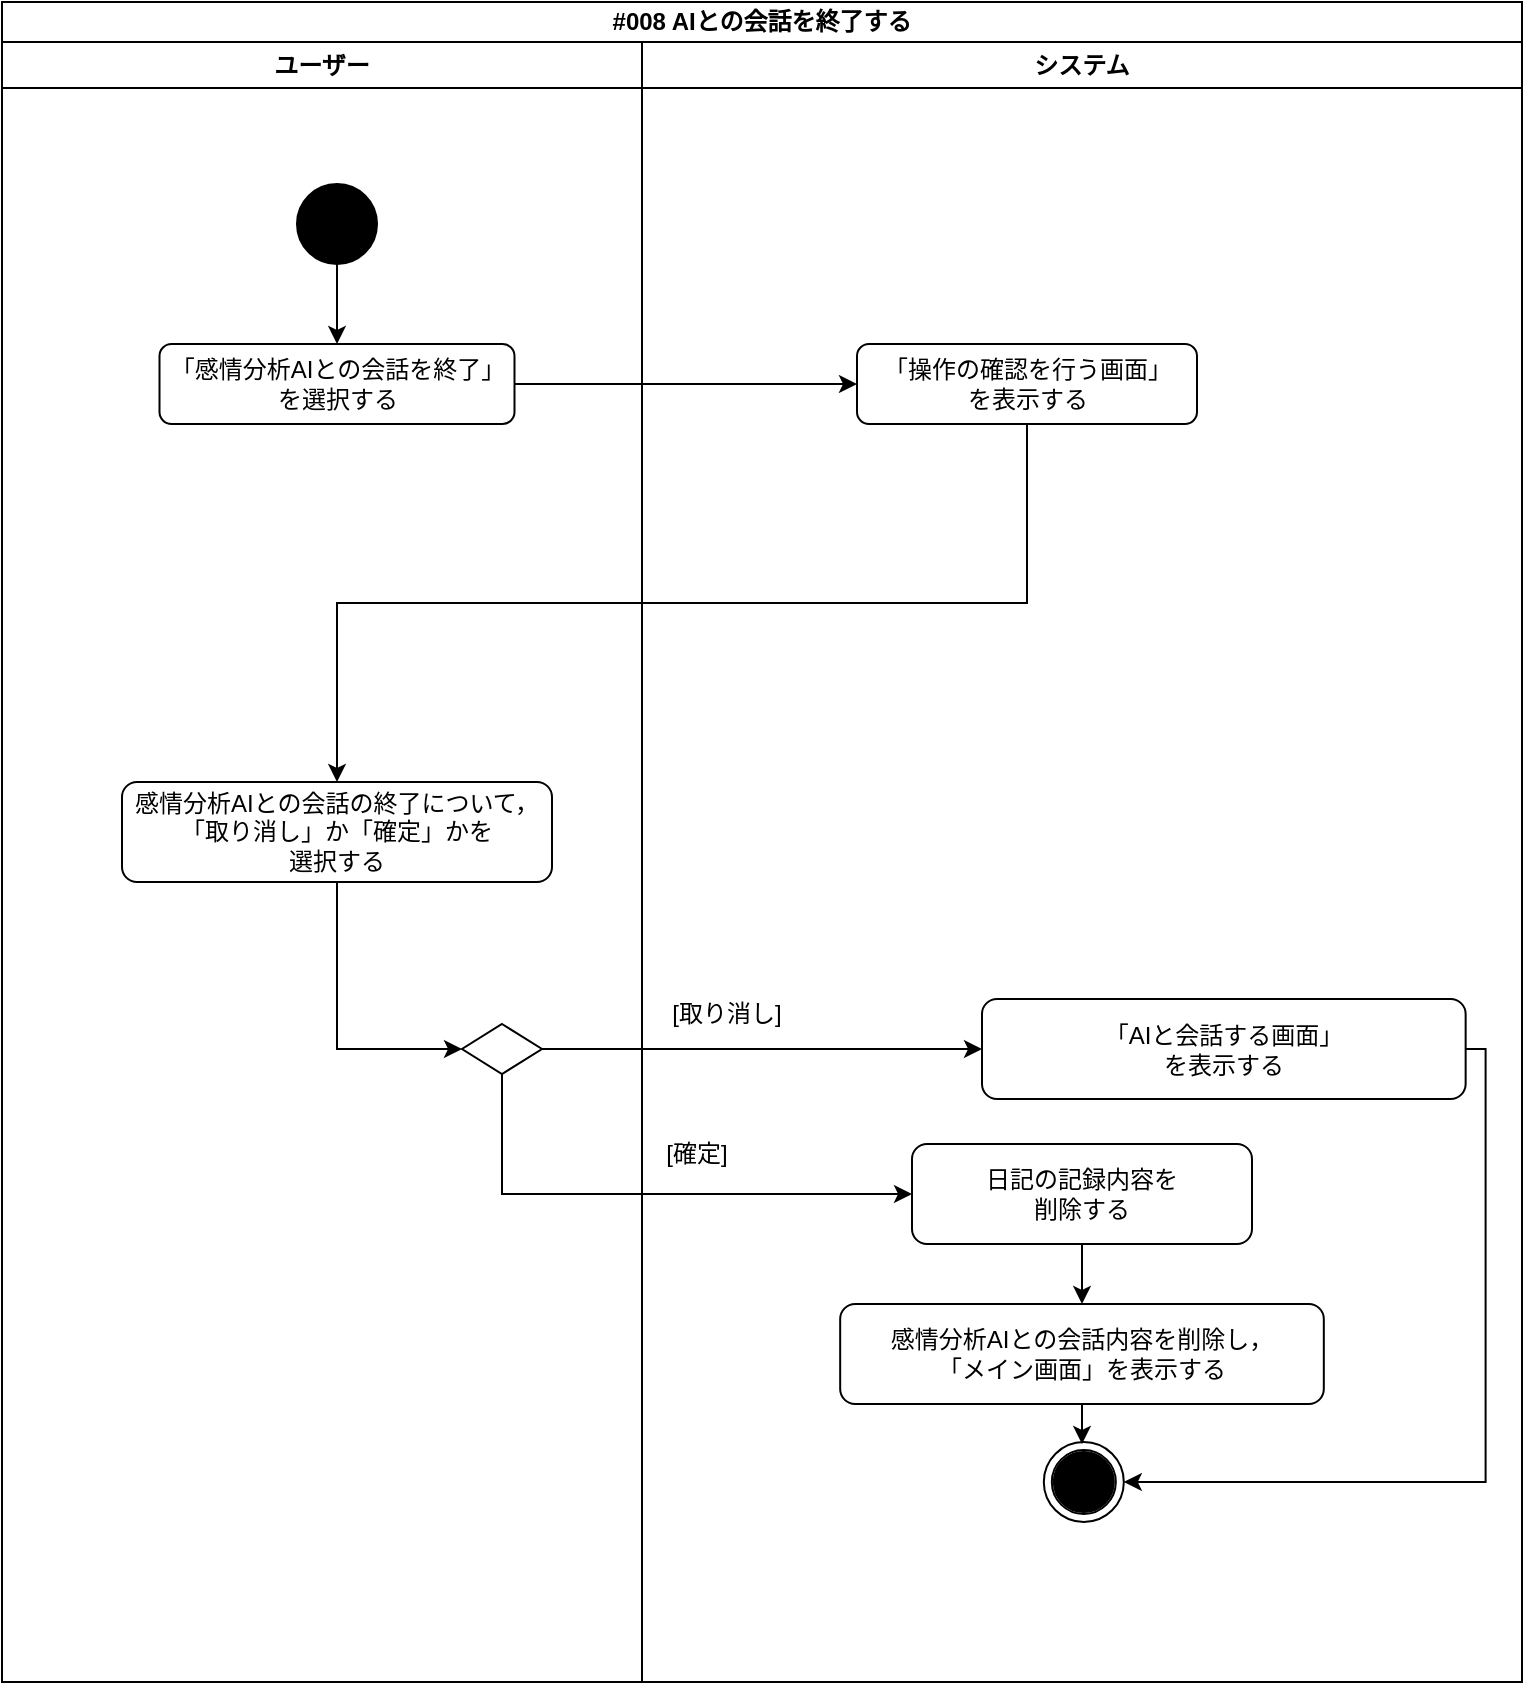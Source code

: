 <mxfile scale="10" border="10">
    <diagram id="PJhBvZbjIUu8iOUgB9s-" name="ページ1">
        <mxGraphModel dx="1296" dy="925" grid="1" gridSize="10" guides="1" tooltips="1" connect="1" arrows="1" fold="1" page="1" pageScale="1" pageWidth="827" pageHeight="1169" background="#ffffff" math="0" shadow="0">
            <root>
                <mxCell id="0"/>
                <mxCell id="1" parent="0"/>
                <mxCell id="42" value="#008 AIとの会話を終了する" style="swimlane;whiteSpace=wrap;html=1;swimlaneLine=1;startSize=20;rounded=0;" parent="1" vertex="1">
                    <mxGeometry x="40" y="40" width="760" height="840" as="geometry"/>
                </mxCell>
                <mxCell id="47" value="ユーザー" style="swimlane;whiteSpace=wrap;html=1;" parent="42" vertex="1">
                    <mxGeometry y="20" width="320" height="820" as="geometry">
                        <mxRectangle y="20" width="90" height="30" as="alternateBounds"/>
                    </mxGeometry>
                </mxCell>
                <mxCell id="105" style="edgeStyle=none;html=1;exitX=0.5;exitY=1;exitDx=0;exitDy=0;entryX=0.5;entryY=0;entryDx=0;entryDy=0;" parent="47" source="49" target="50" edge="1">
                    <mxGeometry relative="1" as="geometry"/>
                </mxCell>
                <mxCell id="49" value="" style="ellipse;whiteSpace=wrap;html=1;aspect=fixed;fillColor=#000000;" parent="47" vertex="1">
                    <mxGeometry x="147.5" y="71" width="40" height="40" as="geometry"/>
                </mxCell>
                <mxCell id="50" value="「感情分析AIとの会話を終了」&lt;br&gt;を選択する" style="rounded=1;whiteSpace=wrap;html=1;fillColor=none;" parent="47" vertex="1">
                    <mxGeometry x="78.75" y="151" width="177.5" height="40" as="geometry"/>
                </mxCell>
                <mxCell id="81" value="感情分析AIとの会話の終了について，&lt;br&gt;「取り消し」か「確定」かを&lt;br&gt;選択する" style="rounded=1;whiteSpace=wrap;html=1;fillColor=none;" parent="47" vertex="1">
                    <mxGeometry x="60" y="370" width="215" height="50" as="geometry"/>
                </mxCell>
                <mxCell id="83" value="" style="rhombus;whiteSpace=wrap;html=1;rounded=0;shadow=0;sketch=0;fillStyle=auto;strokeColor=default;strokeWidth=1;fontColor=#000000;fillColor=none;" parent="47" vertex="1">
                    <mxGeometry x="230" y="491" width="40" height="25" as="geometry"/>
                </mxCell>
                <mxCell id="84" style="edgeStyle=orthogonalEdgeStyle;html=1;exitX=0.5;exitY=1;exitDx=0;exitDy=0;entryX=0;entryY=0.5;entryDx=0;entryDy=0;fontColor=#000000;rounded=0;" parent="47" source="81" target="83" edge="1">
                    <mxGeometry relative="1" as="geometry"/>
                </mxCell>
                <mxCell id="48" value="システム" style="swimlane;whiteSpace=wrap;html=1;" parent="42" vertex="1">
                    <mxGeometry x="320" y="20" width="440" height="820" as="geometry">
                        <mxRectangle x="320" y="20" width="90" height="30" as="alternateBounds"/>
                    </mxGeometry>
                </mxCell>
                <mxCell id="51" value="「操作の確認を行う画面」&lt;br&gt;を表示する" style="rounded=1;whiteSpace=wrap;html=1;fillColor=none;" parent="48" vertex="1">
                    <mxGeometry x="107.5" y="151" width="170" height="40" as="geometry"/>
                </mxCell>
                <mxCell id="90" style="edgeStyle=orthogonalEdgeStyle;rounded=0;html=1;exitX=0.5;exitY=1;exitDx=0;exitDy=0;entryX=0.5;entryY=0;entryDx=0;entryDy=0;fontColor=#000000;" parent="48" source="87" target="88" edge="1">
                    <mxGeometry relative="1" as="geometry"/>
                </mxCell>
                <mxCell id="87" value="日記の記録内容を&lt;br&gt;削除する" style="rounded=1;whiteSpace=wrap;html=1;fillColor=none;" parent="48" vertex="1">
                    <mxGeometry x="135" y="551" width="170" height="50" as="geometry"/>
                </mxCell>
                <mxCell id="91" style="edgeStyle=orthogonalEdgeStyle;rounded=0;html=1;exitX=0.5;exitY=1;exitDx=0;exitDy=0;entryX=0.5;entryY=0;entryDx=0;entryDy=0;fontColor=#000000;" parent="48" source="88" edge="1">
                    <mxGeometry relative="1" as="geometry">
                        <mxPoint x="220" y="701" as="targetPoint"/>
                    </mxGeometry>
                </mxCell>
                <mxCell id="88" value="感情分析AIとの会話内容を削除し，&lt;br&gt;「メイン画面」を表示する" style="rounded=1;whiteSpace=wrap;html=1;fillColor=none;" parent="48" vertex="1">
                    <mxGeometry x="99.092" y="631" width="241.818" height="50" as="geometry"/>
                </mxCell>
                <mxCell id="94" value="[取り消し]" style="text;html=1;strokeColor=none;fillColor=none;align=center;verticalAlign=middle;whiteSpace=wrap;rounded=0;shadow=0;sketch=0;fillStyle=auto;strokeWidth=1;fontColor=#000000;" parent="48" vertex="1">
                    <mxGeometry x="5" y="471" width="75" height="30" as="geometry"/>
                </mxCell>
                <mxCell id="97" value="[確定]" style="text;html=1;strokeColor=none;fillColor=none;align=center;verticalAlign=middle;whiteSpace=wrap;rounded=0;shadow=0;sketch=0;fillStyle=auto;strokeWidth=1;fontColor=#000000;" parent="48" vertex="1">
                    <mxGeometry x="5" y="541" width="45" height="30" as="geometry"/>
                </mxCell>
                <mxCell id="69" value="" style="group" parent="48" vertex="1" connectable="0">
                    <mxGeometry x="200.91" y="700" width="140" height="40" as="geometry"/>
                </mxCell>
                <mxCell id="64" value="" style="ellipse;shape=doubleEllipse;whiteSpace=wrap;html=1;aspect=fixed;rounded=0;fillColor=none;" parent="69" vertex="1">
                    <mxGeometry width="40" height="40" as="geometry"/>
                </mxCell>
                <mxCell id="68" value="" style="ellipse;whiteSpace=wrap;html=1;aspect=fixed;fillColor=#000000;" parent="69" vertex="1">
                    <mxGeometry x="5.004" y="5" width="30" height="30" as="geometry"/>
                </mxCell>
                <mxCell id="104" style="edgeStyle=orthogonalEdgeStyle;rounded=0;html=1;exitX=1;exitY=0.5;exitDx=0;exitDy=0;entryX=1;entryY=0.5;entryDx=0;entryDy=0;" parent="48" source="101" target="64" edge="1">
                    <mxGeometry relative="1" as="geometry"/>
                </mxCell>
                <mxCell id="101" value="「AIと会話する画面」&lt;br&gt;を表示する" style="rounded=1;whiteSpace=wrap;html=1;fillColor=none;" parent="48" vertex="1">
                    <mxGeometry x="170.002" y="478.5" width="241.818" height="50" as="geometry"/>
                </mxCell>
                <mxCell id="62" style="edgeStyle=none;html=1;exitX=1;exitY=0.5;exitDx=0;exitDy=0;entryX=0;entryY=0.5;entryDx=0;entryDy=0;rounded=0;" parent="42" source="50" target="51" edge="1">
                    <mxGeometry relative="1" as="geometry"/>
                </mxCell>
                <mxCell id="89" style="edgeStyle=orthogonalEdgeStyle;rounded=0;html=1;exitX=0.5;exitY=1;exitDx=0;exitDy=0;entryX=0;entryY=0.5;entryDx=0;entryDy=0;fontColor=#000000;" parent="42" source="83" target="87" edge="1">
                    <mxGeometry relative="1" as="geometry"/>
                </mxCell>
                <mxCell id="98" style="edgeStyle=orthogonalEdgeStyle;html=1;exitX=0.5;exitY=1;exitDx=0;exitDy=0;entryX=0.5;entryY=0;entryDx=0;entryDy=0;rounded=0;" parent="42" source="51" target="81" edge="1">
                    <mxGeometry relative="1" as="geometry"/>
                </mxCell>
                <mxCell id="102" style="edgeStyle=orthogonalEdgeStyle;rounded=0;html=1;exitX=1;exitY=0.5;exitDx=0;exitDy=0;entryX=0;entryY=0.5;entryDx=0;entryDy=0;" parent="42" source="83" target="101" edge="1">
                    <mxGeometry relative="1" as="geometry"/>
                </mxCell>
            </root>
        </mxGraphModel>
    </diagram>
</mxfile>